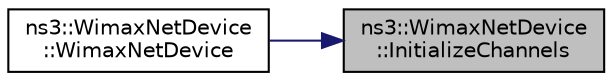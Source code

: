 digraph "ns3::WimaxNetDevice::InitializeChannels"
{
 // LATEX_PDF_SIZE
  edge [fontname="Helvetica",fontsize="10",labelfontname="Helvetica",labelfontsize="10"];
  node [fontname="Helvetica",fontsize="10",shape=record];
  rankdir="RL";
  Node1 [label="ns3::WimaxNetDevice\l::InitializeChannels",height=0.2,width=0.4,color="black", fillcolor="grey75", style="filled", fontcolor="black",tooltip="Initialize channels function."];
  Node1 -> Node2 [dir="back",color="midnightblue",fontsize="10",style="solid",fontname="Helvetica"];
  Node2 [label="ns3::WimaxNetDevice\l::WimaxNetDevice",height=0.2,width=0.4,color="black", fillcolor="white", style="filled",URL="$classns3_1_1_wimax_net_device.html#ad70bee64c458c43a6f374629dbf85f66",tooltip=" "];
}
